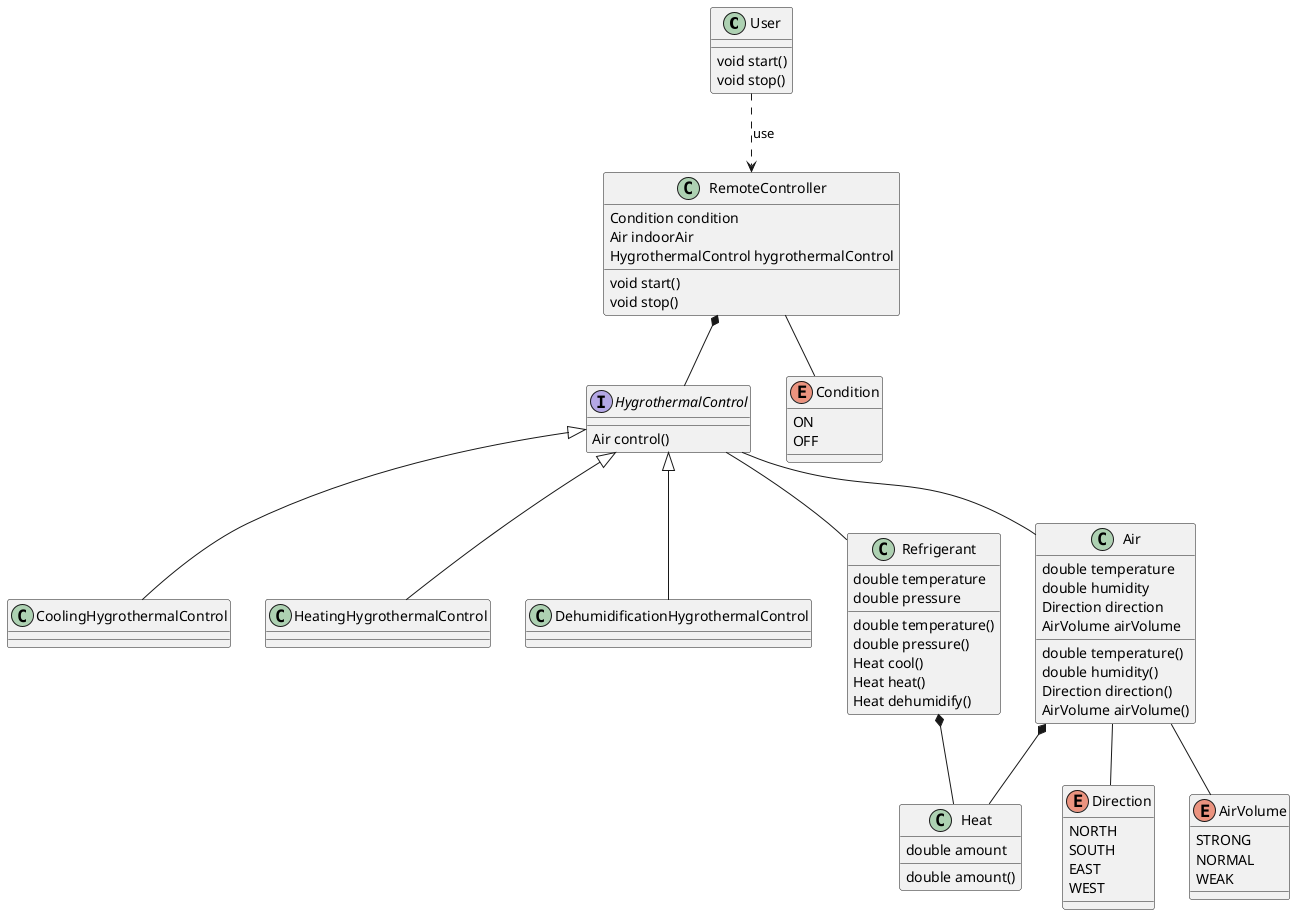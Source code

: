@startuml

class User {
  void start()
  void stop()
}
class RemoteController {
  Condition condition
  Air indoorAir
  HygrothermalControl hygrothermalControl
  void start()
  void stop()
}
enum AirVolume {
  STRONG
  NORMAL
  WEAK
}
interface HygrothermalControl {
  Air control()
}
class CoolingHygrothermalControl
class HeatingHygrothermalControl
class DehumidificationHygrothermalControl
enum Condition {
  ON
  OFF
}
class Air {
  double temperature
  double humidity
  Direction direction
  AirVolume airVolume
  double temperature()
  double humidity()
  Direction direction()
  AirVolume airVolume()
}
class Refrigerant {
  double temperature
  double pressure
  double temperature()
  double pressure()
  Heat cool()
  Heat heat()
  Heat dehumidify()
}
class Heat {
  double amount
  double amount()
}
enum Direction {
  NORTH
  SOUTH
  EAST
  WEST
}
RemoteController -- Condition
RemoteController *-- HygrothermalControl
HygrothermalControl -- Refrigerant
HygrothermalControl -- Air
Refrigerant *-- Heat
Air *-- Heat
Air -- Direction
Air -- AirVolume
HygrothermalControl <|-- CoolingHygrothermalControl
HygrothermalControl <|-- HeatingHygrothermalControl
HygrothermalControl <|-- DehumidificationHygrothermalControl
User ..> RemoteController : use

@enduml